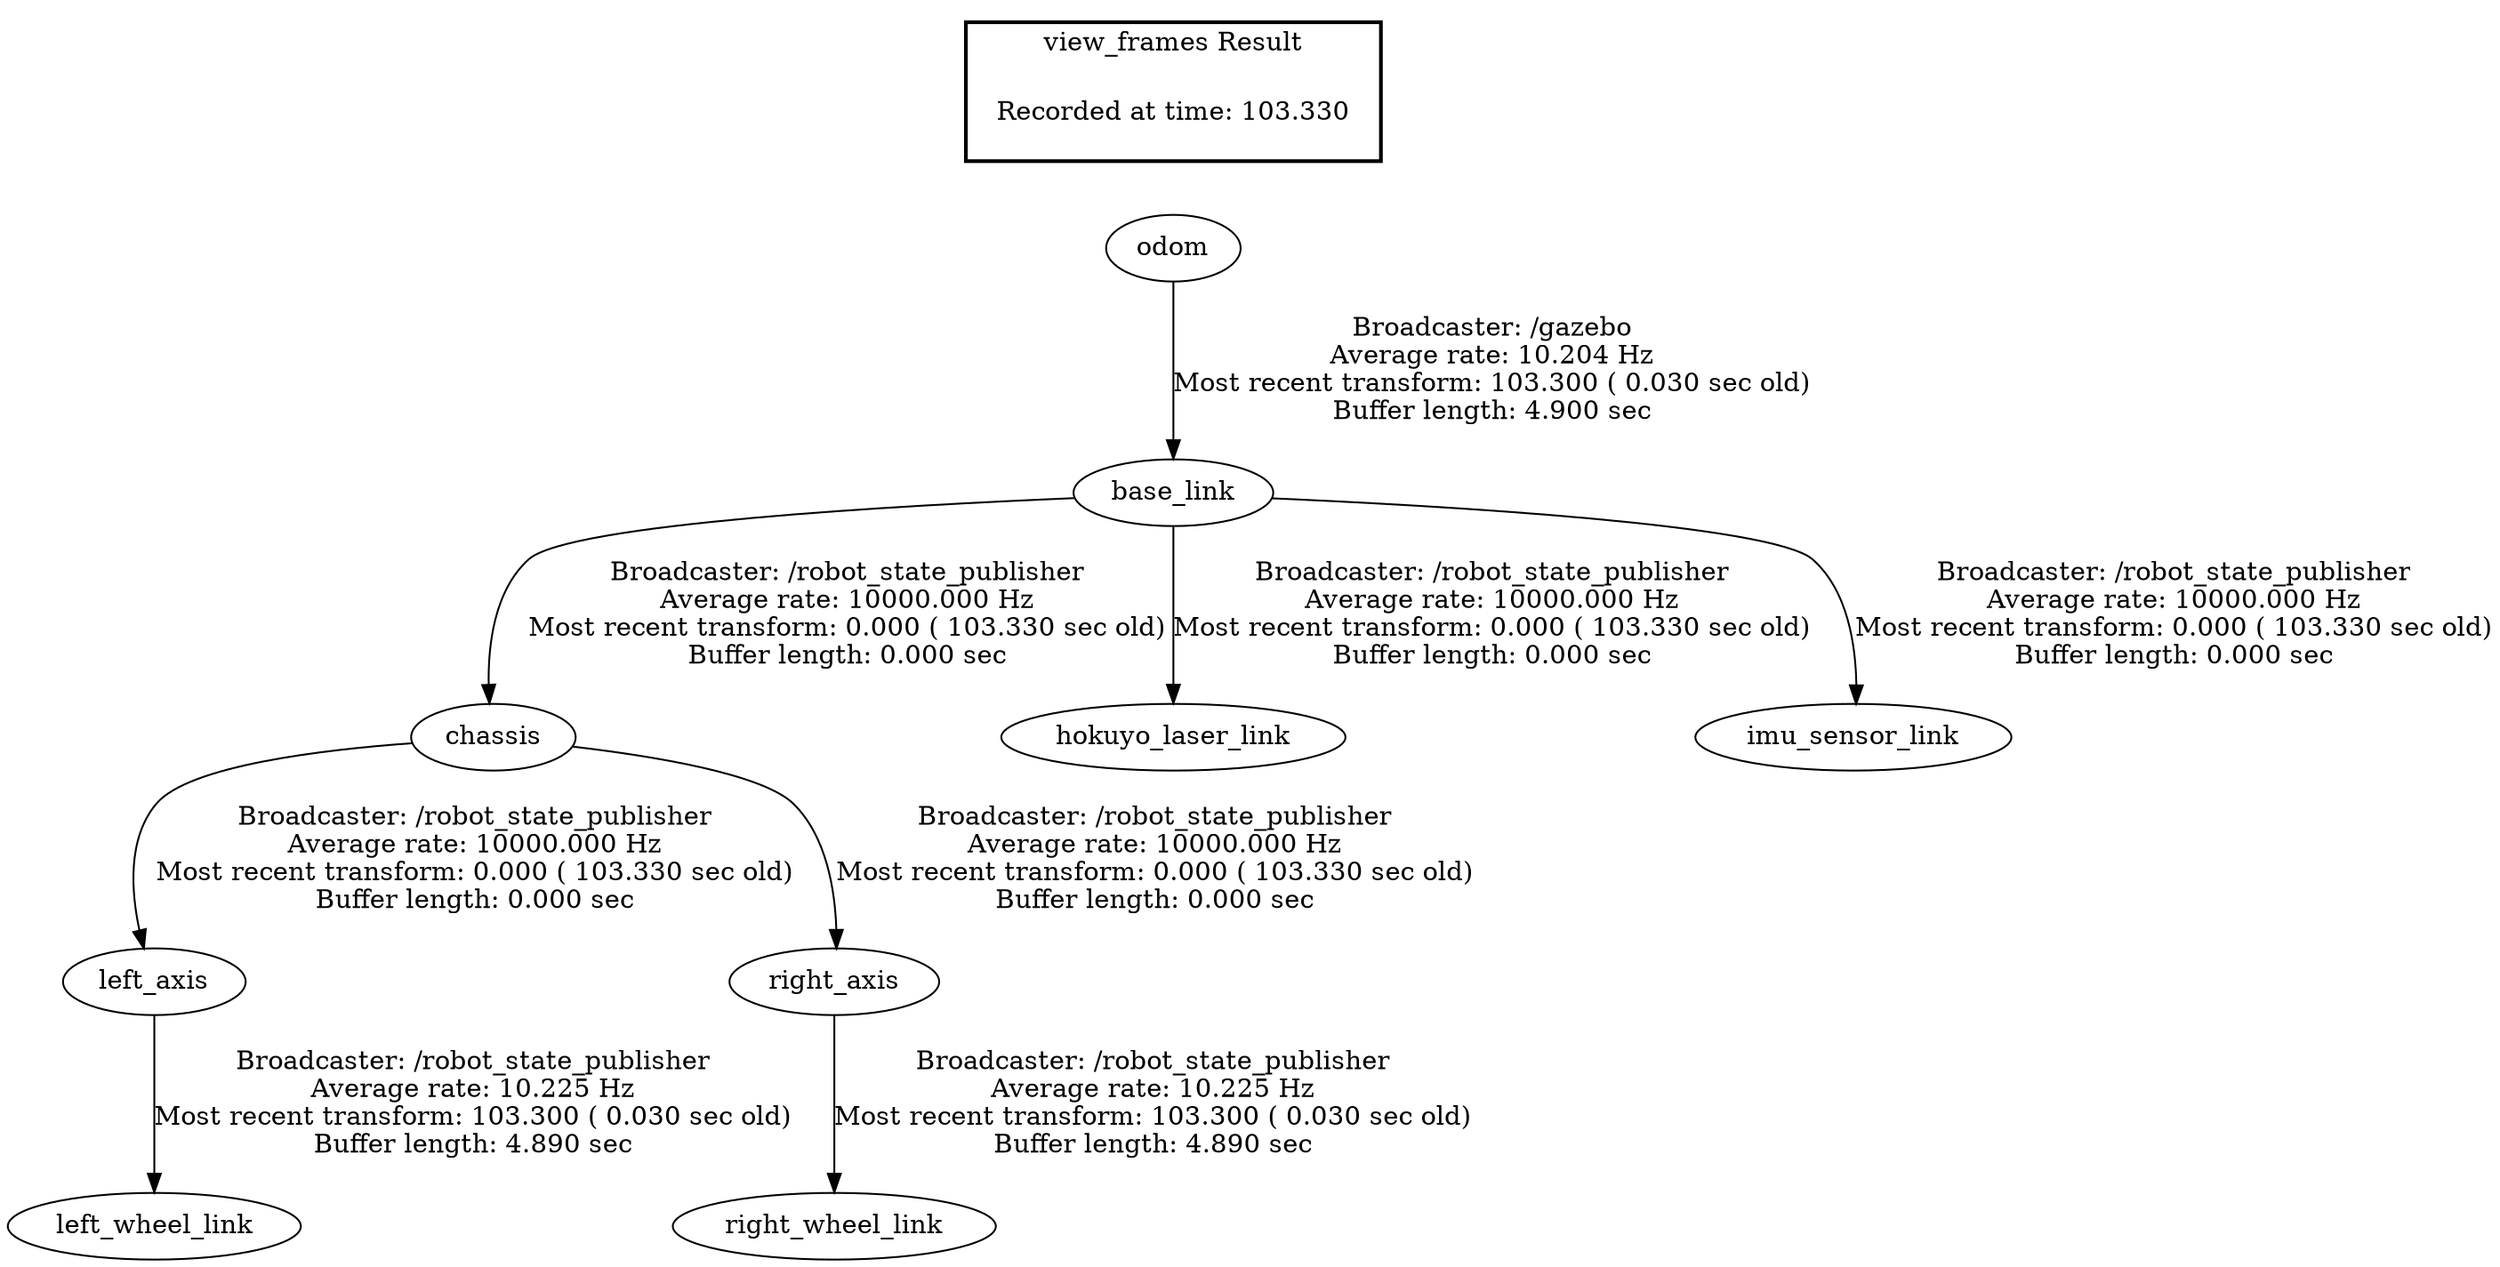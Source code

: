 digraph G {
"base_link" -> "chassis"[label="Broadcaster: /robot_state_publisher\nAverage rate: 10000.000 Hz\nMost recent transform: 0.000 ( 103.330 sec old)\nBuffer length: 0.000 sec\n"];
"odom" -> "base_link"[label="Broadcaster: /gazebo\nAverage rate: 10.204 Hz\nMost recent transform: 103.300 ( 0.030 sec old)\nBuffer length: 4.900 sec\n"];
"base_link" -> "hokuyo_laser_link"[label="Broadcaster: /robot_state_publisher\nAverage rate: 10000.000 Hz\nMost recent transform: 0.000 ( 103.330 sec old)\nBuffer length: 0.000 sec\n"];
"base_link" -> "imu_sensor_link"[label="Broadcaster: /robot_state_publisher\nAverage rate: 10000.000 Hz\nMost recent transform: 0.000 ( 103.330 sec old)\nBuffer length: 0.000 sec\n"];
"chassis" -> "left_axis"[label="Broadcaster: /robot_state_publisher\nAverage rate: 10000.000 Hz\nMost recent transform: 0.000 ( 103.330 sec old)\nBuffer length: 0.000 sec\n"];
"chassis" -> "right_axis"[label="Broadcaster: /robot_state_publisher\nAverage rate: 10000.000 Hz\nMost recent transform: 0.000 ( 103.330 sec old)\nBuffer length: 0.000 sec\n"];
"left_axis" -> "left_wheel_link"[label="Broadcaster: /robot_state_publisher\nAverage rate: 10.225 Hz\nMost recent transform: 103.300 ( 0.030 sec old)\nBuffer length: 4.890 sec\n"];
"right_axis" -> "right_wheel_link"[label="Broadcaster: /robot_state_publisher\nAverage rate: 10.225 Hz\nMost recent transform: 103.300 ( 0.030 sec old)\nBuffer length: 4.890 sec\n"];
edge [style=invis];
 subgraph cluster_legend { style=bold; color=black; label ="view_frames Result";
"Recorded at time: 103.330"[ shape=plaintext ] ;
 }->"odom";
}
